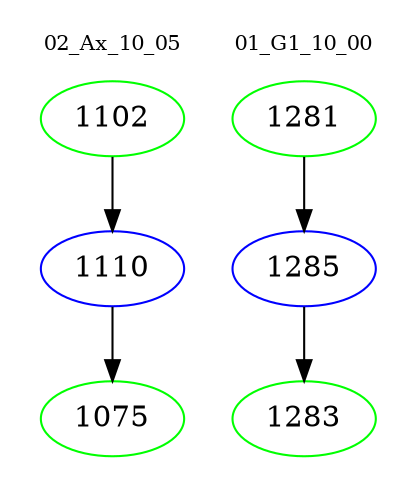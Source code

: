 digraph{
subgraph cluster_0 {
color = white
label = "02_Ax_10_05";
fontsize=10;
T0_1102 [label="1102", color="green"]
T0_1102 -> T0_1110 [color="black"]
T0_1110 [label="1110", color="blue"]
T0_1110 -> T0_1075 [color="black"]
T0_1075 [label="1075", color="green"]
}
subgraph cluster_1 {
color = white
label = "01_G1_10_00";
fontsize=10;
T1_1281 [label="1281", color="green"]
T1_1281 -> T1_1285 [color="black"]
T1_1285 [label="1285", color="blue"]
T1_1285 -> T1_1283 [color="black"]
T1_1283 [label="1283", color="green"]
}
}
